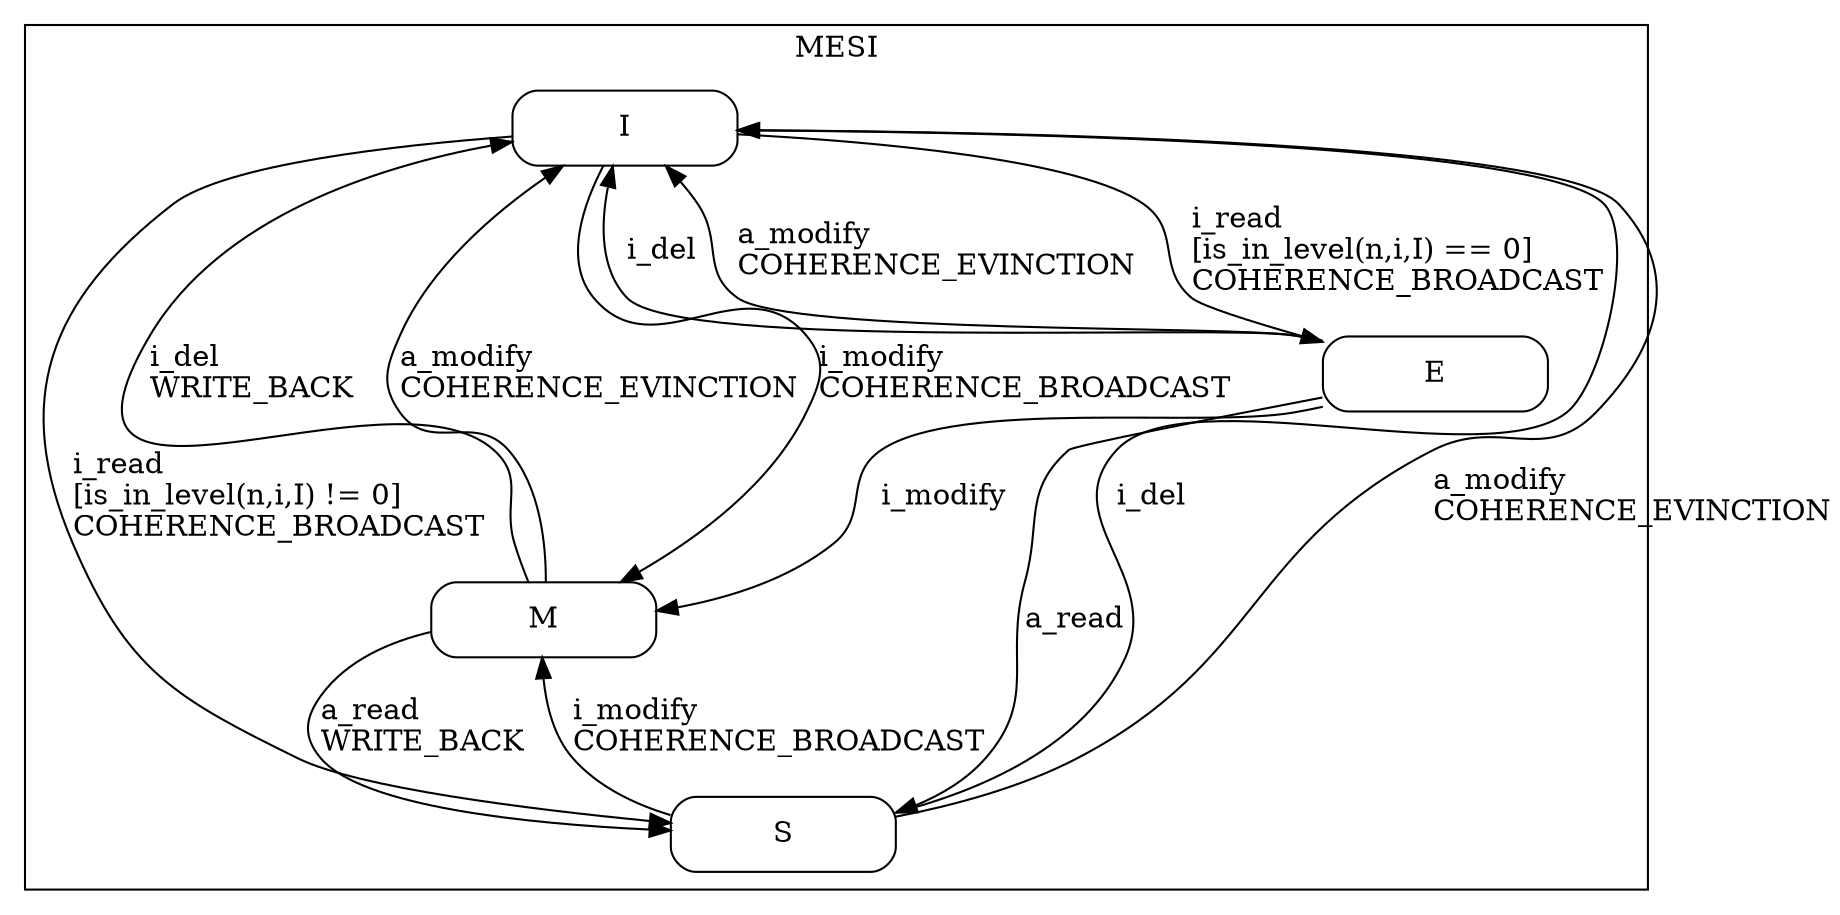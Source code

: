 digraph coherence {

    node
        [shape=Mrecord width=1.5];

    subgraph cluster_MESI {

        label="MESI";

        //
        // States (Nodes)
        //

        "MESI::I"
            [label="{I}"];

        "MESI::M"
            [label="{M}"];

        "MESI::S"
            [label="{S}"];

        "MESI::E"
            [label="{E}"];

        //
        // Transitions (Edges)
        //

        "MESI::I" -> "MESI::S"
            [label="i_read\l\[is_in_level(n,i,I) != 0\]\lCOHERENCE_BROADCAST"];

        "MESI::I" -> "MESI::E"
            [label="i_read\l\[is_in_level(n,i,I) == 0\]\lCOHERENCE_BROADCAST"];

        "MESI::I" -> "MESI::M"
            [label="i_modify\lCOHERENCE_BROADCAST"];

        "MESI::M" -> "MESI::S"
            [label="a_read\lWRITE_BACK"];

        "MESI::M" -> "MESI::I"
            [label="i_del\lWRITE_BACK"];

        "MESI::M" -> "MESI::I"
            [label="a_modify\lCOHERENCE_EVINCTION"];

        "MESI::S" -> "MESI::M"
            [label="i_modify\lCOHERENCE_BROADCAST"];

        "MESI::S" -> "MESI::I"
            [label="i_del"];

        "MESI::S" -> "MESI::I"
            [label="a_modify\lCOHERENCE_EVINCTION"];

        "MESI::E" -> "MESI::S"
            [label="a_read"];

        "MESI::E" -> "MESI::M"
            [label="i_modify"];

        "MESI::E" -> "MESI::I"
            [label="i_del"];

        "MESI::E" -> "MESI::I"
            [label="a_modify\lCOHERENCE_EVINCTION"];
    }

}
